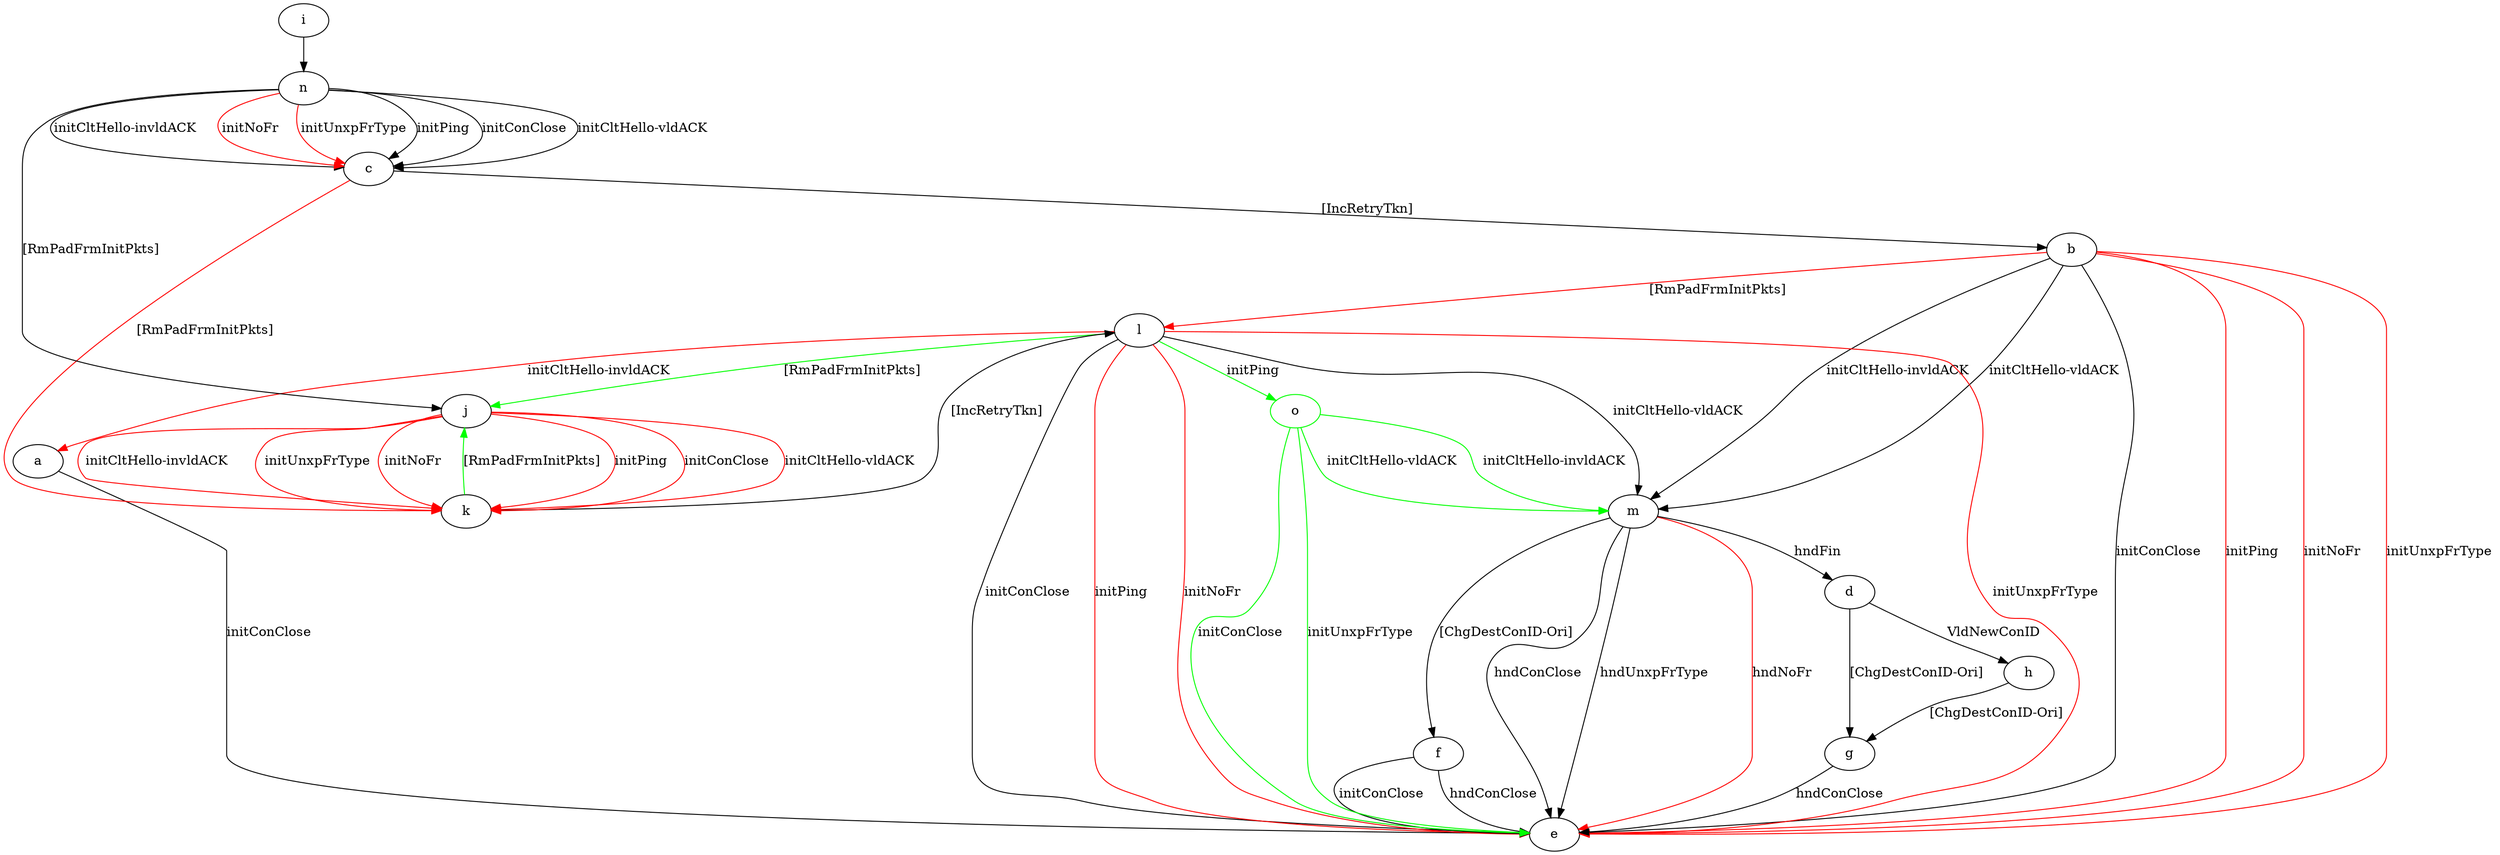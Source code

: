 digraph "" {
	a -> e	[key=0,
		label="initConClose "];
	b -> e	[key=0,
		label="initConClose "];
	b -> e	[key=1,
		color=red,
		label="initPing "];
	b -> e	[key=2,
		color=red,
		label="initNoFr "];
	b -> e	[key=3,
		color=red,
		label="initUnxpFrType "];
	b -> l	[key=0,
		color=red,
		label="[RmPadFrmInitPkts] "];
	b -> m	[key=0,
		label="initCltHello-vldACK "];
	b -> m	[key=1,
		label="initCltHello-invldACK "];
	c -> b	[key=0,
		label="[IncRetryTkn] "];
	c -> k	[key=0,
		color=red,
		label="[RmPadFrmInitPkts] "];
	d -> g	[key=0,
		label="[ChgDestConID-Ori] "];
	d -> h	[key=0,
		label="VldNewConID "];
	f -> e	[key=0,
		label="initConClose "];
	f -> e	[key=1,
		label="hndConClose "];
	g -> e	[key=0,
		label="hndConClose "];
	h -> g	[key=0,
		label="[ChgDestConID-Ori] "];
	i -> n	[key=0];
	j -> k	[key=0,
		color=red,
		label="initPing "];
	j -> k	[key=1,
		color=red,
		label="initConClose "];
	j -> k	[key=2,
		color=red,
		label="initCltHello-vldACK "];
	j -> k	[key=3,
		color=red,
		label="initCltHello-invldACK "];
	j -> k	[key=4,
		color=red,
		label="initNoFr "];
	j -> k	[key=5,
		color=red,
		label="initUnxpFrType "];
	k -> j	[key=0,
		color=green,
		label="[RmPadFrmInitPkts] "];
	k -> l	[key=0,
		label="[IncRetryTkn] "];
	l -> a	[key=0,
		color=red,
		label="initCltHello-invldACK "];
	l -> e	[key=0,
		label="initConClose "];
	l -> e	[key=1,
		color=red,
		label="initPing "];
	l -> e	[key=2,
		color=red,
		label="initNoFr "];
	l -> e	[key=3,
		color=red,
		label="initUnxpFrType "];
	l -> j	[key=0,
		color=green,
		label="[RmPadFrmInitPkts] "];
	l -> m	[key=0,
		label="initCltHello-vldACK "];
	o	[color=green];
	l -> o	[key=0,
		color=green,
		label="initPing "];
	m -> d	[key=0,
		label="hndFin "];
	m -> e	[key=0,
		label="hndConClose "];
	m -> e	[key=1,
		label="hndUnxpFrType "];
	m -> e	[key=2,
		color=red,
		label="hndNoFr "];
	m -> f	[key=0,
		label="[ChgDestConID-Ori] "];
	n -> c	[key=0,
		label="initPing "];
	n -> c	[key=1,
		label="initConClose "];
	n -> c	[key=2,
		label="initCltHello-vldACK "];
	n -> c	[key=3,
		label="initCltHello-invldACK "];
	n -> c	[key=4,
		color=red,
		label="initNoFr "];
	n -> c	[key=5,
		color=red,
		label="initUnxpFrType "];
	n -> j	[key=0,
		label="[RmPadFrmInitPkts] "];
	o -> e	[key=0,
		color=green,
		label="initConClose "];
	o -> e	[key=1,
		color=green,
		label="initUnxpFrType "];
	o -> m	[key=0,
		color=green,
		label="initCltHello-vldACK "];
	o -> m	[key=1,
		color=green,
		label="initCltHello-invldACK "];
}
